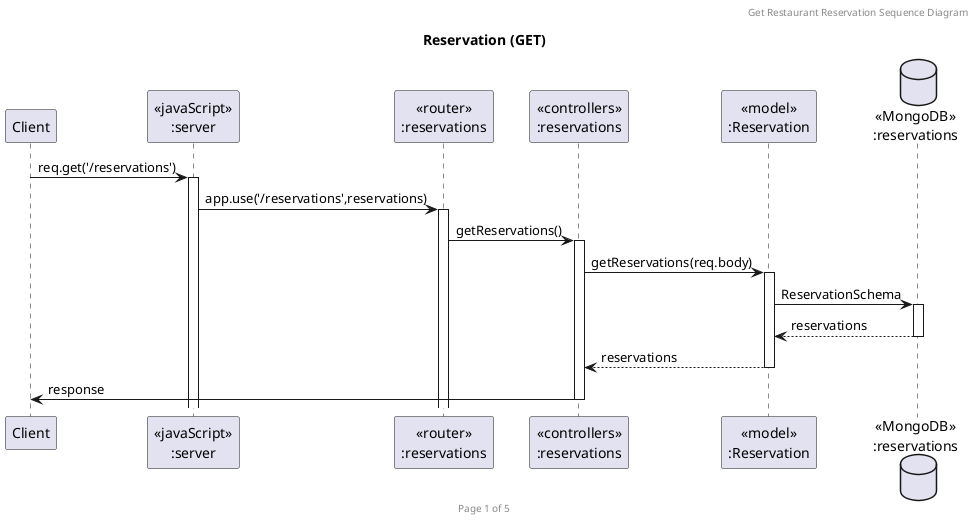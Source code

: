 @startuml Reservation (GET)

header Get Restaurant Reservation Sequence Diagram
footer Page 1 of 5
title "Reservation (GET)"

participant "Client" as client
participant "<<javaScript>>\n:server" as server
participant "<<router>>\n:reservations" as routerReservations
participant "<<controllers>>\n:reservations" as controllersReservations
participant "<<model>>\n:Reservation" as modelReservation
database "<<MongoDB>>\n:reservations" as ReservationDatabase

client->server ++:req.get('/reservations')
server->routerReservations ++:app.use('/reservations',reservations)
routerReservations->controllersReservations ++:getReservations()
controllersReservations ->modelReservation ++: getReservations(req.body)
modelReservation -> ReservationDatabase ++: ReservationSchema
ReservationDatabase --> modelReservation --: reservations
controllersReservations <-- modelReservation --:reservations
controllersReservations->client --:response

@enduml